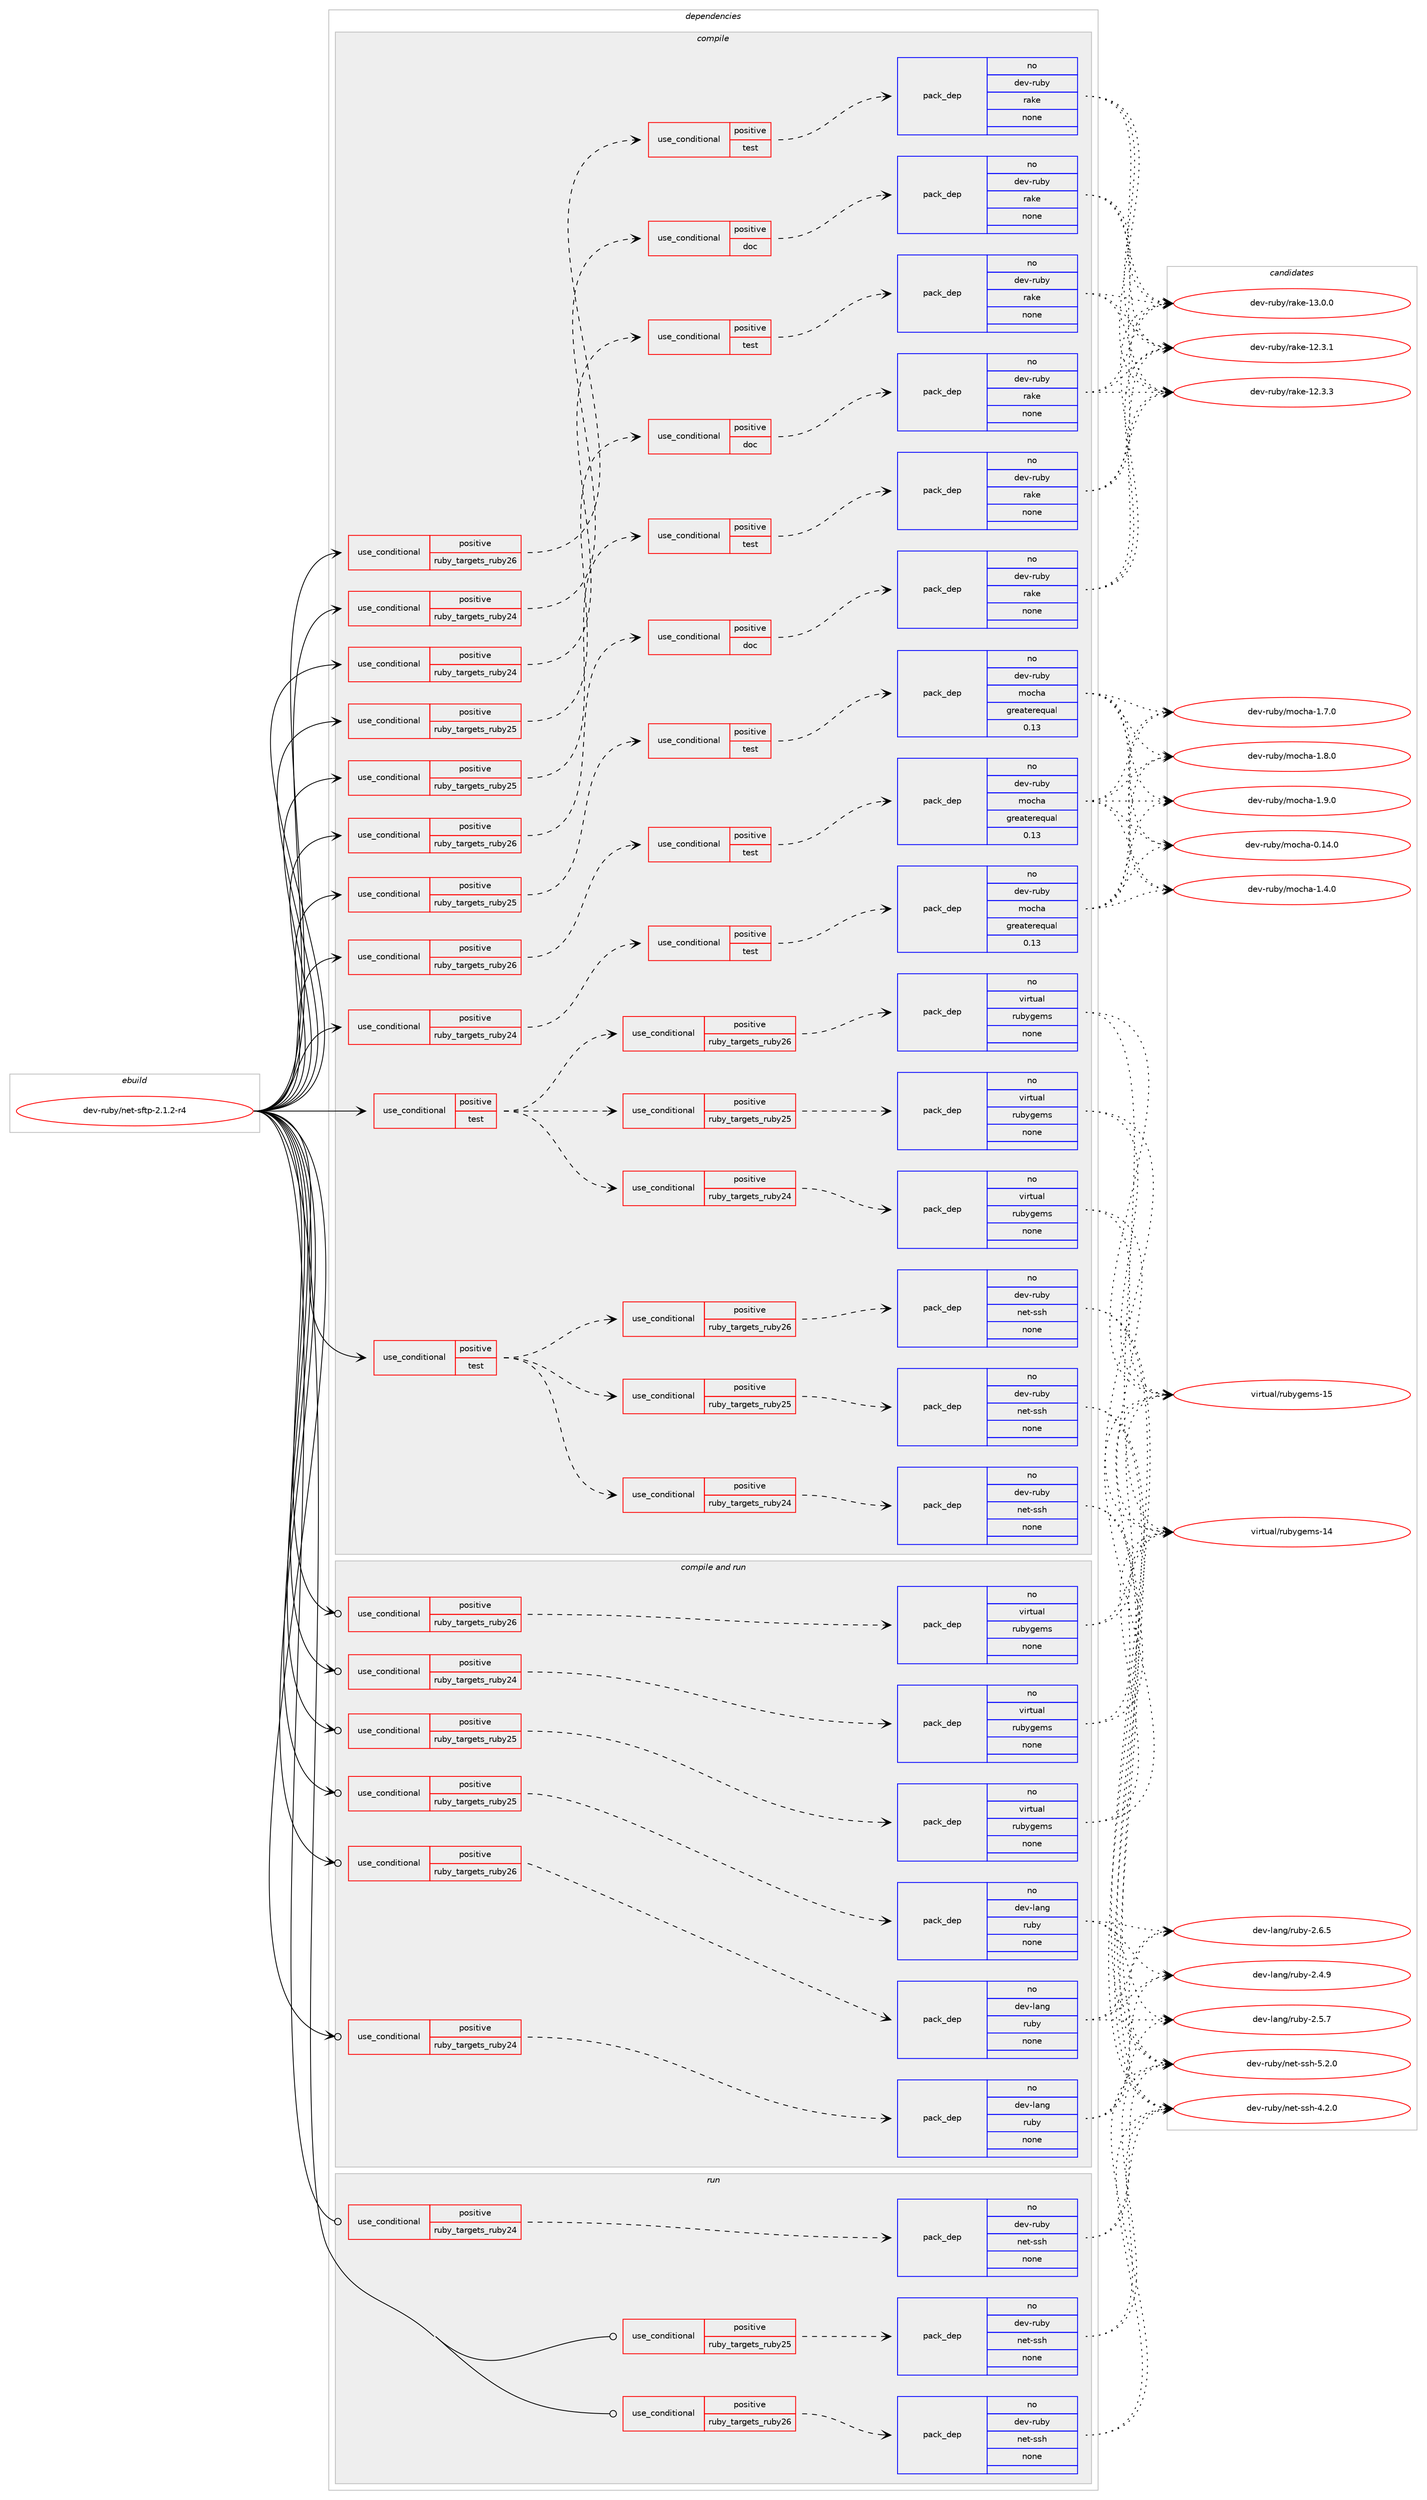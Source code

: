 digraph prolog {

# *************
# Graph options
# *************

newrank=true;
concentrate=true;
compound=true;
graph [rankdir=LR,fontname=Helvetica,fontsize=10,ranksep=1.5];#, ranksep=2.5, nodesep=0.2];
edge  [arrowhead=vee];
node  [fontname=Helvetica,fontsize=10];

# **********
# The ebuild
# **********

subgraph cluster_leftcol {
color=gray;
rank=same;
label=<<i>ebuild</i>>;
id [label="dev-ruby/net-sftp-2.1.2-r4", color=red, width=4, href="../dev-ruby/net-sftp-2.1.2-r4.svg"];
}

# ****************
# The dependencies
# ****************

subgraph cluster_midcol {
color=gray;
label=<<i>dependencies</i>>;
subgraph cluster_compile {
fillcolor="#eeeeee";
style=filled;
label=<<i>compile</i>>;
subgraph cond168990 {
dependency697896 [label=<<TABLE BORDER="0" CELLBORDER="1" CELLSPACING="0" CELLPADDING="4"><TR><TD ROWSPAN="3" CELLPADDING="10">use_conditional</TD></TR><TR><TD>positive</TD></TR><TR><TD>ruby_targets_ruby24</TD></TR></TABLE>>, shape=none, color=red];
subgraph cond168991 {
dependency697897 [label=<<TABLE BORDER="0" CELLBORDER="1" CELLSPACING="0" CELLPADDING="4"><TR><TD ROWSPAN="3" CELLPADDING="10">use_conditional</TD></TR><TR><TD>positive</TD></TR><TR><TD>doc</TD></TR></TABLE>>, shape=none, color=red];
subgraph pack516885 {
dependency697898 [label=<<TABLE BORDER="0" CELLBORDER="1" CELLSPACING="0" CELLPADDING="4" WIDTH="220"><TR><TD ROWSPAN="6" CELLPADDING="30">pack_dep</TD></TR><TR><TD WIDTH="110">no</TD></TR><TR><TD>dev-ruby</TD></TR><TR><TD>rake</TD></TR><TR><TD>none</TD></TR><TR><TD></TD></TR></TABLE>>, shape=none, color=blue];
}
dependency697897:e -> dependency697898:w [weight=20,style="dashed",arrowhead="vee"];
}
dependency697896:e -> dependency697897:w [weight=20,style="dashed",arrowhead="vee"];
}
id:e -> dependency697896:w [weight=20,style="solid",arrowhead="vee"];
subgraph cond168992 {
dependency697899 [label=<<TABLE BORDER="0" CELLBORDER="1" CELLSPACING="0" CELLPADDING="4"><TR><TD ROWSPAN="3" CELLPADDING="10">use_conditional</TD></TR><TR><TD>positive</TD></TR><TR><TD>ruby_targets_ruby24</TD></TR></TABLE>>, shape=none, color=red];
subgraph cond168993 {
dependency697900 [label=<<TABLE BORDER="0" CELLBORDER="1" CELLSPACING="0" CELLPADDING="4"><TR><TD ROWSPAN="3" CELLPADDING="10">use_conditional</TD></TR><TR><TD>positive</TD></TR><TR><TD>test</TD></TR></TABLE>>, shape=none, color=red];
subgraph pack516886 {
dependency697901 [label=<<TABLE BORDER="0" CELLBORDER="1" CELLSPACING="0" CELLPADDING="4" WIDTH="220"><TR><TD ROWSPAN="6" CELLPADDING="30">pack_dep</TD></TR><TR><TD WIDTH="110">no</TD></TR><TR><TD>dev-ruby</TD></TR><TR><TD>mocha</TD></TR><TR><TD>greaterequal</TD></TR><TR><TD>0.13</TD></TR></TABLE>>, shape=none, color=blue];
}
dependency697900:e -> dependency697901:w [weight=20,style="dashed",arrowhead="vee"];
}
dependency697899:e -> dependency697900:w [weight=20,style="dashed",arrowhead="vee"];
}
id:e -> dependency697899:w [weight=20,style="solid",arrowhead="vee"];
subgraph cond168994 {
dependency697902 [label=<<TABLE BORDER="0" CELLBORDER="1" CELLSPACING="0" CELLPADDING="4"><TR><TD ROWSPAN="3" CELLPADDING="10">use_conditional</TD></TR><TR><TD>positive</TD></TR><TR><TD>ruby_targets_ruby24</TD></TR></TABLE>>, shape=none, color=red];
subgraph cond168995 {
dependency697903 [label=<<TABLE BORDER="0" CELLBORDER="1" CELLSPACING="0" CELLPADDING="4"><TR><TD ROWSPAN="3" CELLPADDING="10">use_conditional</TD></TR><TR><TD>positive</TD></TR><TR><TD>test</TD></TR></TABLE>>, shape=none, color=red];
subgraph pack516887 {
dependency697904 [label=<<TABLE BORDER="0" CELLBORDER="1" CELLSPACING="0" CELLPADDING="4" WIDTH="220"><TR><TD ROWSPAN="6" CELLPADDING="30">pack_dep</TD></TR><TR><TD WIDTH="110">no</TD></TR><TR><TD>dev-ruby</TD></TR><TR><TD>rake</TD></TR><TR><TD>none</TD></TR><TR><TD></TD></TR></TABLE>>, shape=none, color=blue];
}
dependency697903:e -> dependency697904:w [weight=20,style="dashed",arrowhead="vee"];
}
dependency697902:e -> dependency697903:w [weight=20,style="dashed",arrowhead="vee"];
}
id:e -> dependency697902:w [weight=20,style="solid",arrowhead="vee"];
subgraph cond168996 {
dependency697905 [label=<<TABLE BORDER="0" CELLBORDER="1" CELLSPACING="0" CELLPADDING="4"><TR><TD ROWSPAN="3" CELLPADDING="10">use_conditional</TD></TR><TR><TD>positive</TD></TR><TR><TD>ruby_targets_ruby25</TD></TR></TABLE>>, shape=none, color=red];
subgraph cond168997 {
dependency697906 [label=<<TABLE BORDER="0" CELLBORDER="1" CELLSPACING="0" CELLPADDING="4"><TR><TD ROWSPAN="3" CELLPADDING="10">use_conditional</TD></TR><TR><TD>positive</TD></TR><TR><TD>doc</TD></TR></TABLE>>, shape=none, color=red];
subgraph pack516888 {
dependency697907 [label=<<TABLE BORDER="0" CELLBORDER="1" CELLSPACING="0" CELLPADDING="4" WIDTH="220"><TR><TD ROWSPAN="6" CELLPADDING="30">pack_dep</TD></TR><TR><TD WIDTH="110">no</TD></TR><TR><TD>dev-ruby</TD></TR><TR><TD>rake</TD></TR><TR><TD>none</TD></TR><TR><TD></TD></TR></TABLE>>, shape=none, color=blue];
}
dependency697906:e -> dependency697907:w [weight=20,style="dashed",arrowhead="vee"];
}
dependency697905:e -> dependency697906:w [weight=20,style="dashed",arrowhead="vee"];
}
id:e -> dependency697905:w [weight=20,style="solid",arrowhead="vee"];
subgraph cond168998 {
dependency697908 [label=<<TABLE BORDER="0" CELLBORDER="1" CELLSPACING="0" CELLPADDING="4"><TR><TD ROWSPAN="3" CELLPADDING="10">use_conditional</TD></TR><TR><TD>positive</TD></TR><TR><TD>ruby_targets_ruby25</TD></TR></TABLE>>, shape=none, color=red];
subgraph cond168999 {
dependency697909 [label=<<TABLE BORDER="0" CELLBORDER="1" CELLSPACING="0" CELLPADDING="4"><TR><TD ROWSPAN="3" CELLPADDING="10">use_conditional</TD></TR><TR><TD>positive</TD></TR><TR><TD>test</TD></TR></TABLE>>, shape=none, color=red];
subgraph pack516889 {
dependency697910 [label=<<TABLE BORDER="0" CELLBORDER="1" CELLSPACING="0" CELLPADDING="4" WIDTH="220"><TR><TD ROWSPAN="6" CELLPADDING="30">pack_dep</TD></TR><TR><TD WIDTH="110">no</TD></TR><TR><TD>dev-ruby</TD></TR><TR><TD>mocha</TD></TR><TR><TD>greaterequal</TD></TR><TR><TD>0.13</TD></TR></TABLE>>, shape=none, color=blue];
}
dependency697909:e -> dependency697910:w [weight=20,style="dashed",arrowhead="vee"];
}
dependency697908:e -> dependency697909:w [weight=20,style="dashed",arrowhead="vee"];
}
id:e -> dependency697908:w [weight=20,style="solid",arrowhead="vee"];
subgraph cond169000 {
dependency697911 [label=<<TABLE BORDER="0" CELLBORDER="1" CELLSPACING="0" CELLPADDING="4"><TR><TD ROWSPAN="3" CELLPADDING="10">use_conditional</TD></TR><TR><TD>positive</TD></TR><TR><TD>ruby_targets_ruby25</TD></TR></TABLE>>, shape=none, color=red];
subgraph cond169001 {
dependency697912 [label=<<TABLE BORDER="0" CELLBORDER="1" CELLSPACING="0" CELLPADDING="4"><TR><TD ROWSPAN="3" CELLPADDING="10">use_conditional</TD></TR><TR><TD>positive</TD></TR><TR><TD>test</TD></TR></TABLE>>, shape=none, color=red];
subgraph pack516890 {
dependency697913 [label=<<TABLE BORDER="0" CELLBORDER="1" CELLSPACING="0" CELLPADDING="4" WIDTH="220"><TR><TD ROWSPAN="6" CELLPADDING="30">pack_dep</TD></TR><TR><TD WIDTH="110">no</TD></TR><TR><TD>dev-ruby</TD></TR><TR><TD>rake</TD></TR><TR><TD>none</TD></TR><TR><TD></TD></TR></TABLE>>, shape=none, color=blue];
}
dependency697912:e -> dependency697913:w [weight=20,style="dashed",arrowhead="vee"];
}
dependency697911:e -> dependency697912:w [weight=20,style="dashed",arrowhead="vee"];
}
id:e -> dependency697911:w [weight=20,style="solid",arrowhead="vee"];
subgraph cond169002 {
dependency697914 [label=<<TABLE BORDER="0" CELLBORDER="1" CELLSPACING="0" CELLPADDING="4"><TR><TD ROWSPAN="3" CELLPADDING="10">use_conditional</TD></TR><TR><TD>positive</TD></TR><TR><TD>ruby_targets_ruby26</TD></TR></TABLE>>, shape=none, color=red];
subgraph cond169003 {
dependency697915 [label=<<TABLE BORDER="0" CELLBORDER="1" CELLSPACING="0" CELLPADDING="4"><TR><TD ROWSPAN="3" CELLPADDING="10">use_conditional</TD></TR><TR><TD>positive</TD></TR><TR><TD>doc</TD></TR></TABLE>>, shape=none, color=red];
subgraph pack516891 {
dependency697916 [label=<<TABLE BORDER="0" CELLBORDER="1" CELLSPACING="0" CELLPADDING="4" WIDTH="220"><TR><TD ROWSPAN="6" CELLPADDING="30">pack_dep</TD></TR><TR><TD WIDTH="110">no</TD></TR><TR><TD>dev-ruby</TD></TR><TR><TD>rake</TD></TR><TR><TD>none</TD></TR><TR><TD></TD></TR></TABLE>>, shape=none, color=blue];
}
dependency697915:e -> dependency697916:w [weight=20,style="dashed",arrowhead="vee"];
}
dependency697914:e -> dependency697915:w [weight=20,style="dashed",arrowhead="vee"];
}
id:e -> dependency697914:w [weight=20,style="solid",arrowhead="vee"];
subgraph cond169004 {
dependency697917 [label=<<TABLE BORDER="0" CELLBORDER="1" CELLSPACING="0" CELLPADDING="4"><TR><TD ROWSPAN="3" CELLPADDING="10">use_conditional</TD></TR><TR><TD>positive</TD></TR><TR><TD>ruby_targets_ruby26</TD></TR></TABLE>>, shape=none, color=red];
subgraph cond169005 {
dependency697918 [label=<<TABLE BORDER="0" CELLBORDER="1" CELLSPACING="0" CELLPADDING="4"><TR><TD ROWSPAN="3" CELLPADDING="10">use_conditional</TD></TR><TR><TD>positive</TD></TR><TR><TD>test</TD></TR></TABLE>>, shape=none, color=red];
subgraph pack516892 {
dependency697919 [label=<<TABLE BORDER="0" CELLBORDER="1" CELLSPACING="0" CELLPADDING="4" WIDTH="220"><TR><TD ROWSPAN="6" CELLPADDING="30">pack_dep</TD></TR><TR><TD WIDTH="110">no</TD></TR><TR><TD>dev-ruby</TD></TR><TR><TD>mocha</TD></TR><TR><TD>greaterequal</TD></TR><TR><TD>0.13</TD></TR></TABLE>>, shape=none, color=blue];
}
dependency697918:e -> dependency697919:w [weight=20,style="dashed",arrowhead="vee"];
}
dependency697917:e -> dependency697918:w [weight=20,style="dashed",arrowhead="vee"];
}
id:e -> dependency697917:w [weight=20,style="solid",arrowhead="vee"];
subgraph cond169006 {
dependency697920 [label=<<TABLE BORDER="0" CELLBORDER="1" CELLSPACING="0" CELLPADDING="4"><TR><TD ROWSPAN="3" CELLPADDING="10">use_conditional</TD></TR><TR><TD>positive</TD></TR><TR><TD>ruby_targets_ruby26</TD></TR></TABLE>>, shape=none, color=red];
subgraph cond169007 {
dependency697921 [label=<<TABLE BORDER="0" CELLBORDER="1" CELLSPACING="0" CELLPADDING="4"><TR><TD ROWSPAN="3" CELLPADDING="10">use_conditional</TD></TR><TR><TD>positive</TD></TR><TR><TD>test</TD></TR></TABLE>>, shape=none, color=red];
subgraph pack516893 {
dependency697922 [label=<<TABLE BORDER="0" CELLBORDER="1" CELLSPACING="0" CELLPADDING="4" WIDTH="220"><TR><TD ROWSPAN="6" CELLPADDING="30">pack_dep</TD></TR><TR><TD WIDTH="110">no</TD></TR><TR><TD>dev-ruby</TD></TR><TR><TD>rake</TD></TR><TR><TD>none</TD></TR><TR><TD></TD></TR></TABLE>>, shape=none, color=blue];
}
dependency697921:e -> dependency697922:w [weight=20,style="dashed",arrowhead="vee"];
}
dependency697920:e -> dependency697921:w [weight=20,style="dashed",arrowhead="vee"];
}
id:e -> dependency697920:w [weight=20,style="solid",arrowhead="vee"];
subgraph cond169008 {
dependency697923 [label=<<TABLE BORDER="0" CELLBORDER="1" CELLSPACING="0" CELLPADDING="4"><TR><TD ROWSPAN="3" CELLPADDING="10">use_conditional</TD></TR><TR><TD>positive</TD></TR><TR><TD>test</TD></TR></TABLE>>, shape=none, color=red];
subgraph cond169009 {
dependency697924 [label=<<TABLE BORDER="0" CELLBORDER="1" CELLSPACING="0" CELLPADDING="4"><TR><TD ROWSPAN="3" CELLPADDING="10">use_conditional</TD></TR><TR><TD>positive</TD></TR><TR><TD>ruby_targets_ruby24</TD></TR></TABLE>>, shape=none, color=red];
subgraph pack516894 {
dependency697925 [label=<<TABLE BORDER="0" CELLBORDER="1" CELLSPACING="0" CELLPADDING="4" WIDTH="220"><TR><TD ROWSPAN="6" CELLPADDING="30">pack_dep</TD></TR><TR><TD WIDTH="110">no</TD></TR><TR><TD>dev-ruby</TD></TR><TR><TD>net-ssh</TD></TR><TR><TD>none</TD></TR><TR><TD></TD></TR></TABLE>>, shape=none, color=blue];
}
dependency697924:e -> dependency697925:w [weight=20,style="dashed",arrowhead="vee"];
}
dependency697923:e -> dependency697924:w [weight=20,style="dashed",arrowhead="vee"];
subgraph cond169010 {
dependency697926 [label=<<TABLE BORDER="0" CELLBORDER="1" CELLSPACING="0" CELLPADDING="4"><TR><TD ROWSPAN="3" CELLPADDING="10">use_conditional</TD></TR><TR><TD>positive</TD></TR><TR><TD>ruby_targets_ruby25</TD></TR></TABLE>>, shape=none, color=red];
subgraph pack516895 {
dependency697927 [label=<<TABLE BORDER="0" CELLBORDER="1" CELLSPACING="0" CELLPADDING="4" WIDTH="220"><TR><TD ROWSPAN="6" CELLPADDING="30">pack_dep</TD></TR><TR><TD WIDTH="110">no</TD></TR><TR><TD>dev-ruby</TD></TR><TR><TD>net-ssh</TD></TR><TR><TD>none</TD></TR><TR><TD></TD></TR></TABLE>>, shape=none, color=blue];
}
dependency697926:e -> dependency697927:w [weight=20,style="dashed",arrowhead="vee"];
}
dependency697923:e -> dependency697926:w [weight=20,style="dashed",arrowhead="vee"];
subgraph cond169011 {
dependency697928 [label=<<TABLE BORDER="0" CELLBORDER="1" CELLSPACING="0" CELLPADDING="4"><TR><TD ROWSPAN="3" CELLPADDING="10">use_conditional</TD></TR><TR><TD>positive</TD></TR><TR><TD>ruby_targets_ruby26</TD></TR></TABLE>>, shape=none, color=red];
subgraph pack516896 {
dependency697929 [label=<<TABLE BORDER="0" CELLBORDER="1" CELLSPACING="0" CELLPADDING="4" WIDTH="220"><TR><TD ROWSPAN="6" CELLPADDING="30">pack_dep</TD></TR><TR><TD WIDTH="110">no</TD></TR><TR><TD>dev-ruby</TD></TR><TR><TD>net-ssh</TD></TR><TR><TD>none</TD></TR><TR><TD></TD></TR></TABLE>>, shape=none, color=blue];
}
dependency697928:e -> dependency697929:w [weight=20,style="dashed",arrowhead="vee"];
}
dependency697923:e -> dependency697928:w [weight=20,style="dashed",arrowhead="vee"];
}
id:e -> dependency697923:w [weight=20,style="solid",arrowhead="vee"];
subgraph cond169012 {
dependency697930 [label=<<TABLE BORDER="0" CELLBORDER="1" CELLSPACING="0" CELLPADDING="4"><TR><TD ROWSPAN="3" CELLPADDING="10">use_conditional</TD></TR><TR><TD>positive</TD></TR><TR><TD>test</TD></TR></TABLE>>, shape=none, color=red];
subgraph cond169013 {
dependency697931 [label=<<TABLE BORDER="0" CELLBORDER="1" CELLSPACING="0" CELLPADDING="4"><TR><TD ROWSPAN="3" CELLPADDING="10">use_conditional</TD></TR><TR><TD>positive</TD></TR><TR><TD>ruby_targets_ruby24</TD></TR></TABLE>>, shape=none, color=red];
subgraph pack516897 {
dependency697932 [label=<<TABLE BORDER="0" CELLBORDER="1" CELLSPACING="0" CELLPADDING="4" WIDTH="220"><TR><TD ROWSPAN="6" CELLPADDING="30">pack_dep</TD></TR><TR><TD WIDTH="110">no</TD></TR><TR><TD>virtual</TD></TR><TR><TD>rubygems</TD></TR><TR><TD>none</TD></TR><TR><TD></TD></TR></TABLE>>, shape=none, color=blue];
}
dependency697931:e -> dependency697932:w [weight=20,style="dashed",arrowhead="vee"];
}
dependency697930:e -> dependency697931:w [weight=20,style="dashed",arrowhead="vee"];
subgraph cond169014 {
dependency697933 [label=<<TABLE BORDER="0" CELLBORDER="1" CELLSPACING="0" CELLPADDING="4"><TR><TD ROWSPAN="3" CELLPADDING="10">use_conditional</TD></TR><TR><TD>positive</TD></TR><TR><TD>ruby_targets_ruby25</TD></TR></TABLE>>, shape=none, color=red];
subgraph pack516898 {
dependency697934 [label=<<TABLE BORDER="0" CELLBORDER="1" CELLSPACING="0" CELLPADDING="4" WIDTH="220"><TR><TD ROWSPAN="6" CELLPADDING="30">pack_dep</TD></TR><TR><TD WIDTH="110">no</TD></TR><TR><TD>virtual</TD></TR><TR><TD>rubygems</TD></TR><TR><TD>none</TD></TR><TR><TD></TD></TR></TABLE>>, shape=none, color=blue];
}
dependency697933:e -> dependency697934:w [weight=20,style="dashed",arrowhead="vee"];
}
dependency697930:e -> dependency697933:w [weight=20,style="dashed",arrowhead="vee"];
subgraph cond169015 {
dependency697935 [label=<<TABLE BORDER="0" CELLBORDER="1" CELLSPACING="0" CELLPADDING="4"><TR><TD ROWSPAN="3" CELLPADDING="10">use_conditional</TD></TR><TR><TD>positive</TD></TR><TR><TD>ruby_targets_ruby26</TD></TR></TABLE>>, shape=none, color=red];
subgraph pack516899 {
dependency697936 [label=<<TABLE BORDER="0" CELLBORDER="1" CELLSPACING="0" CELLPADDING="4" WIDTH="220"><TR><TD ROWSPAN="6" CELLPADDING="30">pack_dep</TD></TR><TR><TD WIDTH="110">no</TD></TR><TR><TD>virtual</TD></TR><TR><TD>rubygems</TD></TR><TR><TD>none</TD></TR><TR><TD></TD></TR></TABLE>>, shape=none, color=blue];
}
dependency697935:e -> dependency697936:w [weight=20,style="dashed",arrowhead="vee"];
}
dependency697930:e -> dependency697935:w [weight=20,style="dashed",arrowhead="vee"];
}
id:e -> dependency697930:w [weight=20,style="solid",arrowhead="vee"];
}
subgraph cluster_compileandrun {
fillcolor="#eeeeee";
style=filled;
label=<<i>compile and run</i>>;
subgraph cond169016 {
dependency697937 [label=<<TABLE BORDER="0" CELLBORDER="1" CELLSPACING="0" CELLPADDING="4"><TR><TD ROWSPAN="3" CELLPADDING="10">use_conditional</TD></TR><TR><TD>positive</TD></TR><TR><TD>ruby_targets_ruby24</TD></TR></TABLE>>, shape=none, color=red];
subgraph pack516900 {
dependency697938 [label=<<TABLE BORDER="0" CELLBORDER="1" CELLSPACING="0" CELLPADDING="4" WIDTH="220"><TR><TD ROWSPAN="6" CELLPADDING="30">pack_dep</TD></TR><TR><TD WIDTH="110">no</TD></TR><TR><TD>dev-lang</TD></TR><TR><TD>ruby</TD></TR><TR><TD>none</TD></TR><TR><TD></TD></TR></TABLE>>, shape=none, color=blue];
}
dependency697937:e -> dependency697938:w [weight=20,style="dashed",arrowhead="vee"];
}
id:e -> dependency697937:w [weight=20,style="solid",arrowhead="odotvee"];
subgraph cond169017 {
dependency697939 [label=<<TABLE BORDER="0" CELLBORDER="1" CELLSPACING="0" CELLPADDING="4"><TR><TD ROWSPAN="3" CELLPADDING="10">use_conditional</TD></TR><TR><TD>positive</TD></TR><TR><TD>ruby_targets_ruby24</TD></TR></TABLE>>, shape=none, color=red];
subgraph pack516901 {
dependency697940 [label=<<TABLE BORDER="0" CELLBORDER="1" CELLSPACING="0" CELLPADDING="4" WIDTH="220"><TR><TD ROWSPAN="6" CELLPADDING="30">pack_dep</TD></TR><TR><TD WIDTH="110">no</TD></TR><TR><TD>virtual</TD></TR><TR><TD>rubygems</TD></TR><TR><TD>none</TD></TR><TR><TD></TD></TR></TABLE>>, shape=none, color=blue];
}
dependency697939:e -> dependency697940:w [weight=20,style="dashed",arrowhead="vee"];
}
id:e -> dependency697939:w [weight=20,style="solid",arrowhead="odotvee"];
subgraph cond169018 {
dependency697941 [label=<<TABLE BORDER="0" CELLBORDER="1" CELLSPACING="0" CELLPADDING="4"><TR><TD ROWSPAN="3" CELLPADDING="10">use_conditional</TD></TR><TR><TD>positive</TD></TR><TR><TD>ruby_targets_ruby25</TD></TR></TABLE>>, shape=none, color=red];
subgraph pack516902 {
dependency697942 [label=<<TABLE BORDER="0" CELLBORDER="1" CELLSPACING="0" CELLPADDING="4" WIDTH="220"><TR><TD ROWSPAN="6" CELLPADDING="30">pack_dep</TD></TR><TR><TD WIDTH="110">no</TD></TR><TR><TD>dev-lang</TD></TR><TR><TD>ruby</TD></TR><TR><TD>none</TD></TR><TR><TD></TD></TR></TABLE>>, shape=none, color=blue];
}
dependency697941:e -> dependency697942:w [weight=20,style="dashed",arrowhead="vee"];
}
id:e -> dependency697941:w [weight=20,style="solid",arrowhead="odotvee"];
subgraph cond169019 {
dependency697943 [label=<<TABLE BORDER="0" CELLBORDER="1" CELLSPACING="0" CELLPADDING="4"><TR><TD ROWSPAN="3" CELLPADDING="10">use_conditional</TD></TR><TR><TD>positive</TD></TR><TR><TD>ruby_targets_ruby25</TD></TR></TABLE>>, shape=none, color=red];
subgraph pack516903 {
dependency697944 [label=<<TABLE BORDER="0" CELLBORDER="1" CELLSPACING="0" CELLPADDING="4" WIDTH="220"><TR><TD ROWSPAN="6" CELLPADDING="30">pack_dep</TD></TR><TR><TD WIDTH="110">no</TD></TR><TR><TD>virtual</TD></TR><TR><TD>rubygems</TD></TR><TR><TD>none</TD></TR><TR><TD></TD></TR></TABLE>>, shape=none, color=blue];
}
dependency697943:e -> dependency697944:w [weight=20,style="dashed",arrowhead="vee"];
}
id:e -> dependency697943:w [weight=20,style="solid",arrowhead="odotvee"];
subgraph cond169020 {
dependency697945 [label=<<TABLE BORDER="0" CELLBORDER="1" CELLSPACING="0" CELLPADDING="4"><TR><TD ROWSPAN="3" CELLPADDING="10">use_conditional</TD></TR><TR><TD>positive</TD></TR><TR><TD>ruby_targets_ruby26</TD></TR></TABLE>>, shape=none, color=red];
subgraph pack516904 {
dependency697946 [label=<<TABLE BORDER="0" CELLBORDER="1" CELLSPACING="0" CELLPADDING="4" WIDTH="220"><TR><TD ROWSPAN="6" CELLPADDING="30">pack_dep</TD></TR><TR><TD WIDTH="110">no</TD></TR><TR><TD>dev-lang</TD></TR><TR><TD>ruby</TD></TR><TR><TD>none</TD></TR><TR><TD></TD></TR></TABLE>>, shape=none, color=blue];
}
dependency697945:e -> dependency697946:w [weight=20,style="dashed",arrowhead="vee"];
}
id:e -> dependency697945:w [weight=20,style="solid",arrowhead="odotvee"];
subgraph cond169021 {
dependency697947 [label=<<TABLE BORDER="0" CELLBORDER="1" CELLSPACING="0" CELLPADDING="4"><TR><TD ROWSPAN="3" CELLPADDING="10">use_conditional</TD></TR><TR><TD>positive</TD></TR><TR><TD>ruby_targets_ruby26</TD></TR></TABLE>>, shape=none, color=red];
subgraph pack516905 {
dependency697948 [label=<<TABLE BORDER="0" CELLBORDER="1" CELLSPACING="0" CELLPADDING="4" WIDTH="220"><TR><TD ROWSPAN="6" CELLPADDING="30">pack_dep</TD></TR><TR><TD WIDTH="110">no</TD></TR><TR><TD>virtual</TD></TR><TR><TD>rubygems</TD></TR><TR><TD>none</TD></TR><TR><TD></TD></TR></TABLE>>, shape=none, color=blue];
}
dependency697947:e -> dependency697948:w [weight=20,style="dashed",arrowhead="vee"];
}
id:e -> dependency697947:w [weight=20,style="solid",arrowhead="odotvee"];
}
subgraph cluster_run {
fillcolor="#eeeeee";
style=filled;
label=<<i>run</i>>;
subgraph cond169022 {
dependency697949 [label=<<TABLE BORDER="0" CELLBORDER="1" CELLSPACING="0" CELLPADDING="4"><TR><TD ROWSPAN="3" CELLPADDING="10">use_conditional</TD></TR><TR><TD>positive</TD></TR><TR><TD>ruby_targets_ruby24</TD></TR></TABLE>>, shape=none, color=red];
subgraph pack516906 {
dependency697950 [label=<<TABLE BORDER="0" CELLBORDER="1" CELLSPACING="0" CELLPADDING="4" WIDTH="220"><TR><TD ROWSPAN="6" CELLPADDING="30">pack_dep</TD></TR><TR><TD WIDTH="110">no</TD></TR><TR><TD>dev-ruby</TD></TR><TR><TD>net-ssh</TD></TR><TR><TD>none</TD></TR><TR><TD></TD></TR></TABLE>>, shape=none, color=blue];
}
dependency697949:e -> dependency697950:w [weight=20,style="dashed",arrowhead="vee"];
}
id:e -> dependency697949:w [weight=20,style="solid",arrowhead="odot"];
subgraph cond169023 {
dependency697951 [label=<<TABLE BORDER="0" CELLBORDER="1" CELLSPACING="0" CELLPADDING="4"><TR><TD ROWSPAN="3" CELLPADDING="10">use_conditional</TD></TR><TR><TD>positive</TD></TR><TR><TD>ruby_targets_ruby25</TD></TR></TABLE>>, shape=none, color=red];
subgraph pack516907 {
dependency697952 [label=<<TABLE BORDER="0" CELLBORDER="1" CELLSPACING="0" CELLPADDING="4" WIDTH="220"><TR><TD ROWSPAN="6" CELLPADDING="30">pack_dep</TD></TR><TR><TD WIDTH="110">no</TD></TR><TR><TD>dev-ruby</TD></TR><TR><TD>net-ssh</TD></TR><TR><TD>none</TD></TR><TR><TD></TD></TR></TABLE>>, shape=none, color=blue];
}
dependency697951:e -> dependency697952:w [weight=20,style="dashed",arrowhead="vee"];
}
id:e -> dependency697951:w [weight=20,style="solid",arrowhead="odot"];
subgraph cond169024 {
dependency697953 [label=<<TABLE BORDER="0" CELLBORDER="1" CELLSPACING="0" CELLPADDING="4"><TR><TD ROWSPAN="3" CELLPADDING="10">use_conditional</TD></TR><TR><TD>positive</TD></TR><TR><TD>ruby_targets_ruby26</TD></TR></TABLE>>, shape=none, color=red];
subgraph pack516908 {
dependency697954 [label=<<TABLE BORDER="0" CELLBORDER="1" CELLSPACING="0" CELLPADDING="4" WIDTH="220"><TR><TD ROWSPAN="6" CELLPADDING="30">pack_dep</TD></TR><TR><TD WIDTH="110">no</TD></TR><TR><TD>dev-ruby</TD></TR><TR><TD>net-ssh</TD></TR><TR><TD>none</TD></TR><TR><TD></TD></TR></TABLE>>, shape=none, color=blue];
}
dependency697953:e -> dependency697954:w [weight=20,style="dashed",arrowhead="vee"];
}
id:e -> dependency697953:w [weight=20,style="solid",arrowhead="odot"];
}
}

# **************
# The candidates
# **************

subgraph cluster_choices {
rank=same;
color=gray;
label=<<i>candidates</i>>;

subgraph choice516885 {
color=black;
nodesep=1;
choice1001011184511411798121471149710710145495046514649 [label="dev-ruby/rake-12.3.1", color=red, width=4,href="../dev-ruby/rake-12.3.1.svg"];
choice1001011184511411798121471149710710145495046514651 [label="dev-ruby/rake-12.3.3", color=red, width=4,href="../dev-ruby/rake-12.3.3.svg"];
choice1001011184511411798121471149710710145495146484648 [label="dev-ruby/rake-13.0.0", color=red, width=4,href="../dev-ruby/rake-13.0.0.svg"];
dependency697898:e -> choice1001011184511411798121471149710710145495046514649:w [style=dotted,weight="100"];
dependency697898:e -> choice1001011184511411798121471149710710145495046514651:w [style=dotted,weight="100"];
dependency697898:e -> choice1001011184511411798121471149710710145495146484648:w [style=dotted,weight="100"];
}
subgraph choice516886 {
color=black;
nodesep=1;
choice100101118451141179812147109111991049745484649524648 [label="dev-ruby/mocha-0.14.0", color=red, width=4,href="../dev-ruby/mocha-0.14.0.svg"];
choice1001011184511411798121471091119910497454946524648 [label="dev-ruby/mocha-1.4.0", color=red, width=4,href="../dev-ruby/mocha-1.4.0.svg"];
choice1001011184511411798121471091119910497454946554648 [label="dev-ruby/mocha-1.7.0", color=red, width=4,href="../dev-ruby/mocha-1.7.0.svg"];
choice1001011184511411798121471091119910497454946564648 [label="dev-ruby/mocha-1.8.0", color=red, width=4,href="../dev-ruby/mocha-1.8.0.svg"];
choice1001011184511411798121471091119910497454946574648 [label="dev-ruby/mocha-1.9.0", color=red, width=4,href="../dev-ruby/mocha-1.9.0.svg"];
dependency697901:e -> choice100101118451141179812147109111991049745484649524648:w [style=dotted,weight="100"];
dependency697901:e -> choice1001011184511411798121471091119910497454946524648:w [style=dotted,weight="100"];
dependency697901:e -> choice1001011184511411798121471091119910497454946554648:w [style=dotted,weight="100"];
dependency697901:e -> choice1001011184511411798121471091119910497454946564648:w [style=dotted,weight="100"];
dependency697901:e -> choice1001011184511411798121471091119910497454946574648:w [style=dotted,weight="100"];
}
subgraph choice516887 {
color=black;
nodesep=1;
choice1001011184511411798121471149710710145495046514649 [label="dev-ruby/rake-12.3.1", color=red, width=4,href="../dev-ruby/rake-12.3.1.svg"];
choice1001011184511411798121471149710710145495046514651 [label="dev-ruby/rake-12.3.3", color=red, width=4,href="../dev-ruby/rake-12.3.3.svg"];
choice1001011184511411798121471149710710145495146484648 [label="dev-ruby/rake-13.0.0", color=red, width=4,href="../dev-ruby/rake-13.0.0.svg"];
dependency697904:e -> choice1001011184511411798121471149710710145495046514649:w [style=dotted,weight="100"];
dependency697904:e -> choice1001011184511411798121471149710710145495046514651:w [style=dotted,weight="100"];
dependency697904:e -> choice1001011184511411798121471149710710145495146484648:w [style=dotted,weight="100"];
}
subgraph choice516888 {
color=black;
nodesep=1;
choice1001011184511411798121471149710710145495046514649 [label="dev-ruby/rake-12.3.1", color=red, width=4,href="../dev-ruby/rake-12.3.1.svg"];
choice1001011184511411798121471149710710145495046514651 [label="dev-ruby/rake-12.3.3", color=red, width=4,href="../dev-ruby/rake-12.3.3.svg"];
choice1001011184511411798121471149710710145495146484648 [label="dev-ruby/rake-13.0.0", color=red, width=4,href="../dev-ruby/rake-13.0.0.svg"];
dependency697907:e -> choice1001011184511411798121471149710710145495046514649:w [style=dotted,weight="100"];
dependency697907:e -> choice1001011184511411798121471149710710145495046514651:w [style=dotted,weight="100"];
dependency697907:e -> choice1001011184511411798121471149710710145495146484648:w [style=dotted,weight="100"];
}
subgraph choice516889 {
color=black;
nodesep=1;
choice100101118451141179812147109111991049745484649524648 [label="dev-ruby/mocha-0.14.0", color=red, width=4,href="../dev-ruby/mocha-0.14.0.svg"];
choice1001011184511411798121471091119910497454946524648 [label="dev-ruby/mocha-1.4.0", color=red, width=4,href="../dev-ruby/mocha-1.4.0.svg"];
choice1001011184511411798121471091119910497454946554648 [label="dev-ruby/mocha-1.7.0", color=red, width=4,href="../dev-ruby/mocha-1.7.0.svg"];
choice1001011184511411798121471091119910497454946564648 [label="dev-ruby/mocha-1.8.0", color=red, width=4,href="../dev-ruby/mocha-1.8.0.svg"];
choice1001011184511411798121471091119910497454946574648 [label="dev-ruby/mocha-1.9.0", color=red, width=4,href="../dev-ruby/mocha-1.9.0.svg"];
dependency697910:e -> choice100101118451141179812147109111991049745484649524648:w [style=dotted,weight="100"];
dependency697910:e -> choice1001011184511411798121471091119910497454946524648:w [style=dotted,weight="100"];
dependency697910:e -> choice1001011184511411798121471091119910497454946554648:w [style=dotted,weight="100"];
dependency697910:e -> choice1001011184511411798121471091119910497454946564648:w [style=dotted,weight="100"];
dependency697910:e -> choice1001011184511411798121471091119910497454946574648:w [style=dotted,weight="100"];
}
subgraph choice516890 {
color=black;
nodesep=1;
choice1001011184511411798121471149710710145495046514649 [label="dev-ruby/rake-12.3.1", color=red, width=4,href="../dev-ruby/rake-12.3.1.svg"];
choice1001011184511411798121471149710710145495046514651 [label="dev-ruby/rake-12.3.3", color=red, width=4,href="../dev-ruby/rake-12.3.3.svg"];
choice1001011184511411798121471149710710145495146484648 [label="dev-ruby/rake-13.0.0", color=red, width=4,href="../dev-ruby/rake-13.0.0.svg"];
dependency697913:e -> choice1001011184511411798121471149710710145495046514649:w [style=dotted,weight="100"];
dependency697913:e -> choice1001011184511411798121471149710710145495046514651:w [style=dotted,weight="100"];
dependency697913:e -> choice1001011184511411798121471149710710145495146484648:w [style=dotted,weight="100"];
}
subgraph choice516891 {
color=black;
nodesep=1;
choice1001011184511411798121471149710710145495046514649 [label="dev-ruby/rake-12.3.1", color=red, width=4,href="../dev-ruby/rake-12.3.1.svg"];
choice1001011184511411798121471149710710145495046514651 [label="dev-ruby/rake-12.3.3", color=red, width=4,href="../dev-ruby/rake-12.3.3.svg"];
choice1001011184511411798121471149710710145495146484648 [label="dev-ruby/rake-13.0.0", color=red, width=4,href="../dev-ruby/rake-13.0.0.svg"];
dependency697916:e -> choice1001011184511411798121471149710710145495046514649:w [style=dotted,weight="100"];
dependency697916:e -> choice1001011184511411798121471149710710145495046514651:w [style=dotted,weight="100"];
dependency697916:e -> choice1001011184511411798121471149710710145495146484648:w [style=dotted,weight="100"];
}
subgraph choice516892 {
color=black;
nodesep=1;
choice100101118451141179812147109111991049745484649524648 [label="dev-ruby/mocha-0.14.0", color=red, width=4,href="../dev-ruby/mocha-0.14.0.svg"];
choice1001011184511411798121471091119910497454946524648 [label="dev-ruby/mocha-1.4.0", color=red, width=4,href="../dev-ruby/mocha-1.4.0.svg"];
choice1001011184511411798121471091119910497454946554648 [label="dev-ruby/mocha-1.7.0", color=red, width=4,href="../dev-ruby/mocha-1.7.0.svg"];
choice1001011184511411798121471091119910497454946564648 [label="dev-ruby/mocha-1.8.0", color=red, width=4,href="../dev-ruby/mocha-1.8.0.svg"];
choice1001011184511411798121471091119910497454946574648 [label="dev-ruby/mocha-1.9.0", color=red, width=4,href="../dev-ruby/mocha-1.9.0.svg"];
dependency697919:e -> choice100101118451141179812147109111991049745484649524648:w [style=dotted,weight="100"];
dependency697919:e -> choice1001011184511411798121471091119910497454946524648:w [style=dotted,weight="100"];
dependency697919:e -> choice1001011184511411798121471091119910497454946554648:w [style=dotted,weight="100"];
dependency697919:e -> choice1001011184511411798121471091119910497454946564648:w [style=dotted,weight="100"];
dependency697919:e -> choice1001011184511411798121471091119910497454946574648:w [style=dotted,weight="100"];
}
subgraph choice516893 {
color=black;
nodesep=1;
choice1001011184511411798121471149710710145495046514649 [label="dev-ruby/rake-12.3.1", color=red, width=4,href="../dev-ruby/rake-12.3.1.svg"];
choice1001011184511411798121471149710710145495046514651 [label="dev-ruby/rake-12.3.3", color=red, width=4,href="../dev-ruby/rake-12.3.3.svg"];
choice1001011184511411798121471149710710145495146484648 [label="dev-ruby/rake-13.0.0", color=red, width=4,href="../dev-ruby/rake-13.0.0.svg"];
dependency697922:e -> choice1001011184511411798121471149710710145495046514649:w [style=dotted,weight="100"];
dependency697922:e -> choice1001011184511411798121471149710710145495046514651:w [style=dotted,weight="100"];
dependency697922:e -> choice1001011184511411798121471149710710145495146484648:w [style=dotted,weight="100"];
}
subgraph choice516894 {
color=black;
nodesep=1;
choice10010111845114117981214711010111645115115104455246504648 [label="dev-ruby/net-ssh-4.2.0", color=red, width=4,href="../dev-ruby/net-ssh-4.2.0.svg"];
choice10010111845114117981214711010111645115115104455346504648 [label="dev-ruby/net-ssh-5.2.0", color=red, width=4,href="../dev-ruby/net-ssh-5.2.0.svg"];
dependency697925:e -> choice10010111845114117981214711010111645115115104455246504648:w [style=dotted,weight="100"];
dependency697925:e -> choice10010111845114117981214711010111645115115104455346504648:w [style=dotted,weight="100"];
}
subgraph choice516895 {
color=black;
nodesep=1;
choice10010111845114117981214711010111645115115104455246504648 [label="dev-ruby/net-ssh-4.2.0", color=red, width=4,href="../dev-ruby/net-ssh-4.2.0.svg"];
choice10010111845114117981214711010111645115115104455346504648 [label="dev-ruby/net-ssh-5.2.0", color=red, width=4,href="../dev-ruby/net-ssh-5.2.0.svg"];
dependency697927:e -> choice10010111845114117981214711010111645115115104455246504648:w [style=dotted,weight="100"];
dependency697927:e -> choice10010111845114117981214711010111645115115104455346504648:w [style=dotted,weight="100"];
}
subgraph choice516896 {
color=black;
nodesep=1;
choice10010111845114117981214711010111645115115104455246504648 [label="dev-ruby/net-ssh-4.2.0", color=red, width=4,href="../dev-ruby/net-ssh-4.2.0.svg"];
choice10010111845114117981214711010111645115115104455346504648 [label="dev-ruby/net-ssh-5.2.0", color=red, width=4,href="../dev-ruby/net-ssh-5.2.0.svg"];
dependency697929:e -> choice10010111845114117981214711010111645115115104455246504648:w [style=dotted,weight="100"];
dependency697929:e -> choice10010111845114117981214711010111645115115104455346504648:w [style=dotted,weight="100"];
}
subgraph choice516897 {
color=black;
nodesep=1;
choice118105114116117971084711411798121103101109115454952 [label="virtual/rubygems-14", color=red, width=4,href="../virtual/rubygems-14.svg"];
choice118105114116117971084711411798121103101109115454953 [label="virtual/rubygems-15", color=red, width=4,href="../virtual/rubygems-15.svg"];
dependency697932:e -> choice118105114116117971084711411798121103101109115454952:w [style=dotted,weight="100"];
dependency697932:e -> choice118105114116117971084711411798121103101109115454953:w [style=dotted,weight="100"];
}
subgraph choice516898 {
color=black;
nodesep=1;
choice118105114116117971084711411798121103101109115454952 [label="virtual/rubygems-14", color=red, width=4,href="../virtual/rubygems-14.svg"];
choice118105114116117971084711411798121103101109115454953 [label="virtual/rubygems-15", color=red, width=4,href="../virtual/rubygems-15.svg"];
dependency697934:e -> choice118105114116117971084711411798121103101109115454952:w [style=dotted,weight="100"];
dependency697934:e -> choice118105114116117971084711411798121103101109115454953:w [style=dotted,weight="100"];
}
subgraph choice516899 {
color=black;
nodesep=1;
choice118105114116117971084711411798121103101109115454952 [label="virtual/rubygems-14", color=red, width=4,href="../virtual/rubygems-14.svg"];
choice118105114116117971084711411798121103101109115454953 [label="virtual/rubygems-15", color=red, width=4,href="../virtual/rubygems-15.svg"];
dependency697936:e -> choice118105114116117971084711411798121103101109115454952:w [style=dotted,weight="100"];
dependency697936:e -> choice118105114116117971084711411798121103101109115454953:w [style=dotted,weight="100"];
}
subgraph choice516900 {
color=black;
nodesep=1;
choice10010111845108971101034711411798121455046524657 [label="dev-lang/ruby-2.4.9", color=red, width=4,href="../dev-lang/ruby-2.4.9.svg"];
choice10010111845108971101034711411798121455046534655 [label="dev-lang/ruby-2.5.7", color=red, width=4,href="../dev-lang/ruby-2.5.7.svg"];
choice10010111845108971101034711411798121455046544653 [label="dev-lang/ruby-2.6.5", color=red, width=4,href="../dev-lang/ruby-2.6.5.svg"];
dependency697938:e -> choice10010111845108971101034711411798121455046524657:w [style=dotted,weight="100"];
dependency697938:e -> choice10010111845108971101034711411798121455046534655:w [style=dotted,weight="100"];
dependency697938:e -> choice10010111845108971101034711411798121455046544653:w [style=dotted,weight="100"];
}
subgraph choice516901 {
color=black;
nodesep=1;
choice118105114116117971084711411798121103101109115454952 [label="virtual/rubygems-14", color=red, width=4,href="../virtual/rubygems-14.svg"];
choice118105114116117971084711411798121103101109115454953 [label="virtual/rubygems-15", color=red, width=4,href="../virtual/rubygems-15.svg"];
dependency697940:e -> choice118105114116117971084711411798121103101109115454952:w [style=dotted,weight="100"];
dependency697940:e -> choice118105114116117971084711411798121103101109115454953:w [style=dotted,weight="100"];
}
subgraph choice516902 {
color=black;
nodesep=1;
choice10010111845108971101034711411798121455046524657 [label="dev-lang/ruby-2.4.9", color=red, width=4,href="../dev-lang/ruby-2.4.9.svg"];
choice10010111845108971101034711411798121455046534655 [label="dev-lang/ruby-2.5.7", color=red, width=4,href="../dev-lang/ruby-2.5.7.svg"];
choice10010111845108971101034711411798121455046544653 [label="dev-lang/ruby-2.6.5", color=red, width=4,href="../dev-lang/ruby-2.6.5.svg"];
dependency697942:e -> choice10010111845108971101034711411798121455046524657:w [style=dotted,weight="100"];
dependency697942:e -> choice10010111845108971101034711411798121455046534655:w [style=dotted,weight="100"];
dependency697942:e -> choice10010111845108971101034711411798121455046544653:w [style=dotted,weight="100"];
}
subgraph choice516903 {
color=black;
nodesep=1;
choice118105114116117971084711411798121103101109115454952 [label="virtual/rubygems-14", color=red, width=4,href="../virtual/rubygems-14.svg"];
choice118105114116117971084711411798121103101109115454953 [label="virtual/rubygems-15", color=red, width=4,href="../virtual/rubygems-15.svg"];
dependency697944:e -> choice118105114116117971084711411798121103101109115454952:w [style=dotted,weight="100"];
dependency697944:e -> choice118105114116117971084711411798121103101109115454953:w [style=dotted,weight="100"];
}
subgraph choice516904 {
color=black;
nodesep=1;
choice10010111845108971101034711411798121455046524657 [label="dev-lang/ruby-2.4.9", color=red, width=4,href="../dev-lang/ruby-2.4.9.svg"];
choice10010111845108971101034711411798121455046534655 [label="dev-lang/ruby-2.5.7", color=red, width=4,href="../dev-lang/ruby-2.5.7.svg"];
choice10010111845108971101034711411798121455046544653 [label="dev-lang/ruby-2.6.5", color=red, width=4,href="../dev-lang/ruby-2.6.5.svg"];
dependency697946:e -> choice10010111845108971101034711411798121455046524657:w [style=dotted,weight="100"];
dependency697946:e -> choice10010111845108971101034711411798121455046534655:w [style=dotted,weight="100"];
dependency697946:e -> choice10010111845108971101034711411798121455046544653:w [style=dotted,weight="100"];
}
subgraph choice516905 {
color=black;
nodesep=1;
choice118105114116117971084711411798121103101109115454952 [label="virtual/rubygems-14", color=red, width=4,href="../virtual/rubygems-14.svg"];
choice118105114116117971084711411798121103101109115454953 [label="virtual/rubygems-15", color=red, width=4,href="../virtual/rubygems-15.svg"];
dependency697948:e -> choice118105114116117971084711411798121103101109115454952:w [style=dotted,weight="100"];
dependency697948:e -> choice118105114116117971084711411798121103101109115454953:w [style=dotted,weight="100"];
}
subgraph choice516906 {
color=black;
nodesep=1;
choice10010111845114117981214711010111645115115104455246504648 [label="dev-ruby/net-ssh-4.2.0", color=red, width=4,href="../dev-ruby/net-ssh-4.2.0.svg"];
choice10010111845114117981214711010111645115115104455346504648 [label="dev-ruby/net-ssh-5.2.0", color=red, width=4,href="../dev-ruby/net-ssh-5.2.0.svg"];
dependency697950:e -> choice10010111845114117981214711010111645115115104455246504648:w [style=dotted,weight="100"];
dependency697950:e -> choice10010111845114117981214711010111645115115104455346504648:w [style=dotted,weight="100"];
}
subgraph choice516907 {
color=black;
nodesep=1;
choice10010111845114117981214711010111645115115104455246504648 [label="dev-ruby/net-ssh-4.2.0", color=red, width=4,href="../dev-ruby/net-ssh-4.2.0.svg"];
choice10010111845114117981214711010111645115115104455346504648 [label="dev-ruby/net-ssh-5.2.0", color=red, width=4,href="../dev-ruby/net-ssh-5.2.0.svg"];
dependency697952:e -> choice10010111845114117981214711010111645115115104455246504648:w [style=dotted,weight="100"];
dependency697952:e -> choice10010111845114117981214711010111645115115104455346504648:w [style=dotted,weight="100"];
}
subgraph choice516908 {
color=black;
nodesep=1;
choice10010111845114117981214711010111645115115104455246504648 [label="dev-ruby/net-ssh-4.2.0", color=red, width=4,href="../dev-ruby/net-ssh-4.2.0.svg"];
choice10010111845114117981214711010111645115115104455346504648 [label="dev-ruby/net-ssh-5.2.0", color=red, width=4,href="../dev-ruby/net-ssh-5.2.0.svg"];
dependency697954:e -> choice10010111845114117981214711010111645115115104455246504648:w [style=dotted,weight="100"];
dependency697954:e -> choice10010111845114117981214711010111645115115104455346504648:w [style=dotted,weight="100"];
}
}

}
